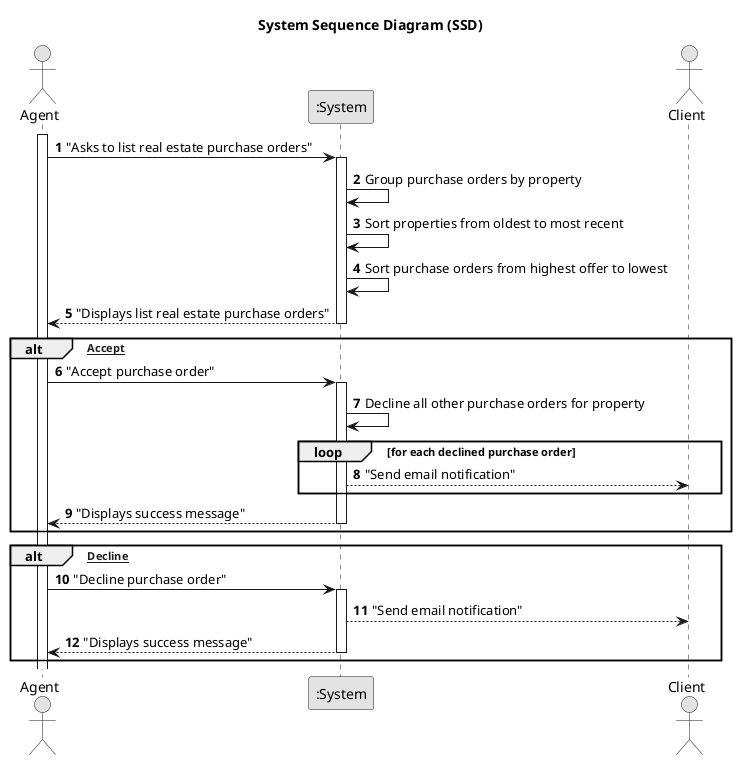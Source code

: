 @startuml
skinparam monochrome true
skinparam packageStyle rectangle
skinparam shadowing false

title System Sequence Diagram (SSD)

autonumber

actor "Agent" as ag
participant ":System" as System
actor "Client" as cl

activate ag

ag -> System : "Asks to list real estate purchase orders"
activate System

System -> System: Group purchase orders by property
System -> System: Sort properties from oldest to most recent
System -> System: Sort purchase orders from highest offer to lowest

System --> ag : "Displays list real estate purchase orders"
deactivate System

alt [Accept]

ag -> System : "Accept purchase order"
activate System

System -> System: Decline all other purchase orders for property

loop for each declined purchase order
System --> cl : "Send email notification"
end
System --> ag : "Displays success message"

deactivate System
end alt

alt [Decline]

ag -> System : "Decline purchase order"
activate System

System --> cl : "Send email notification"
System --> ag : "Displays success message"

deactivate System
end alt

@enduml